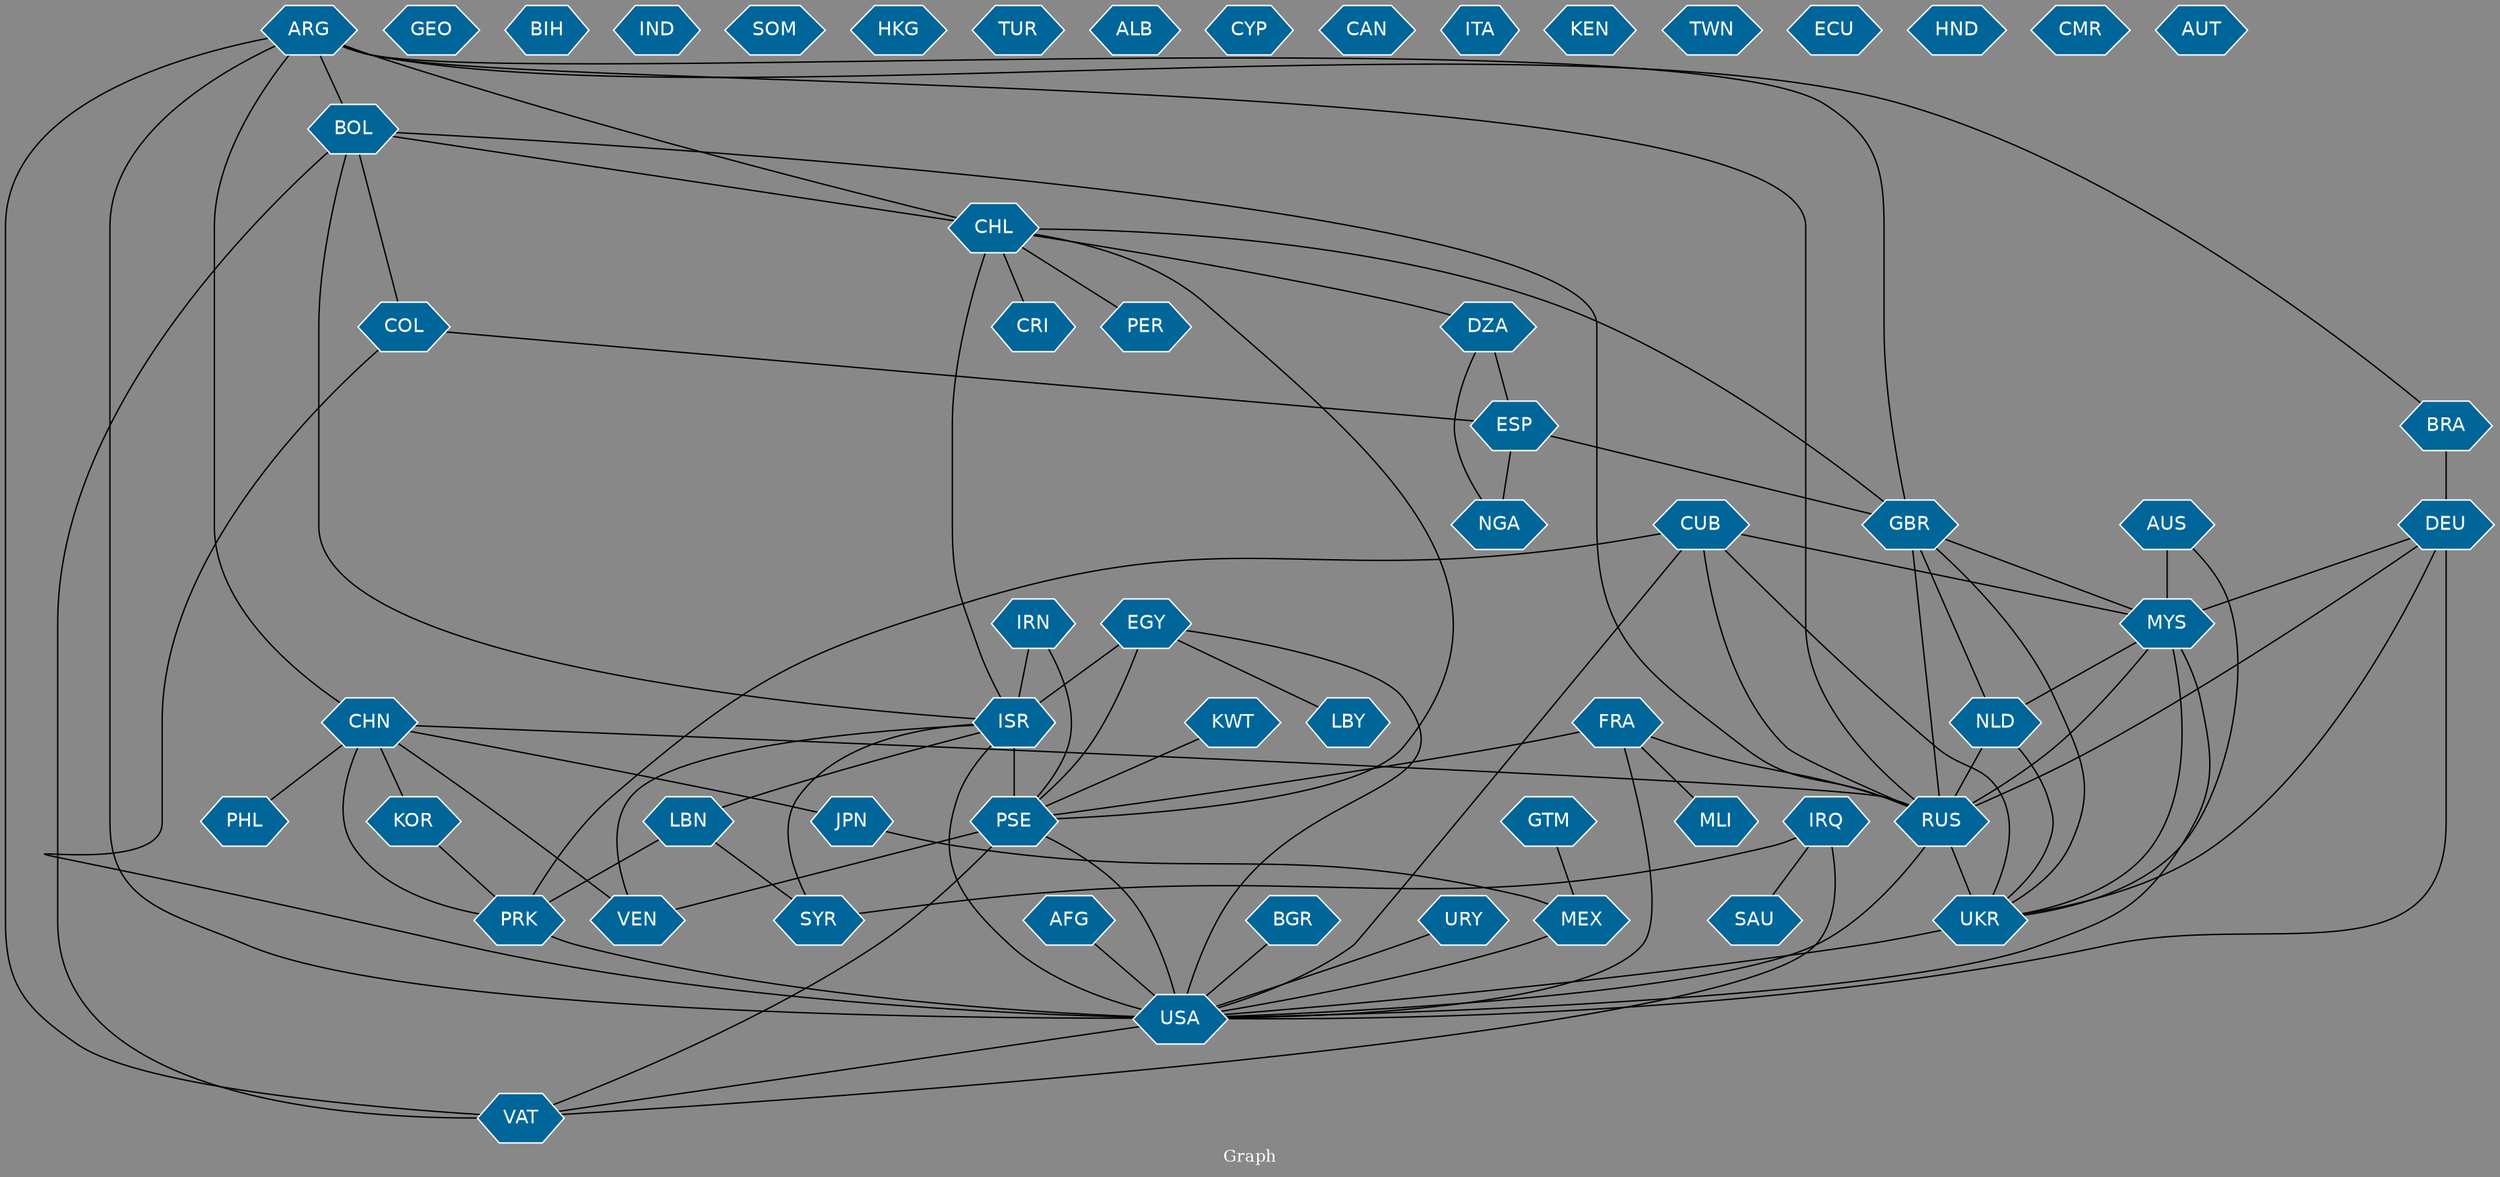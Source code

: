 // Countries together in item graph
graph {
	graph [bgcolor="#888888" fontcolor=white fontsize=12 label="Graph" outputorder=edgesfirst overlap=prism]
	node [color=white fillcolor="#006699" fontcolor=white fontname=Helvetica shape=hexagon style=filled]
	edge [arrowhead=open color=black fontcolor=white fontname=Courier fontsize=12]
		ISR [label=ISR]
		PSE [label=PSE]
		CHL [label=CHL]
		CHN [label=CHN]
		ARG [label=ARG]
		PER [label=PER]
		USA [label=USA]
		UKR [label=UKR]
		AFG [label=AFG]
		SYR [label=SYR]
		IRQ [label=IRQ]
		EGY [label=EGY]
		VAT [label=VAT]
		COL [label=COL]
		GEO [label=GEO]
		GBR [label=GBR]
		BOL [label=BOL]
		PRK [label=PRK]
		LBN [label=LBN]
		CRI [label=CRI]
		ESP [label=ESP]
		VEN [label=VEN]
		JPN [label=JPN]
		CUB [label=CUB]
		RUS [label=RUS]
		BIH [label=BIH]
		MYS [label=MYS]
		IRN [label=IRN]
		AUS [label=AUS]
		DEU [label=DEU]
		FRA [label=FRA]
		IND [label=IND]
		LBY [label=LBY]
		DZA [label=DZA]
		SOM [label=SOM]
		NGA [label=NGA]
		HKG [label=HKG]
		GTM [label=GTM]
		MEX [label=MEX]
		BRA [label=BRA]
		TUR [label=TUR]
		ALB [label=ALB]
		KOR [label=KOR]
		CYP [label=CYP]
		BGR [label=BGR]
		MLI [label=MLI]
		CAN [label=CAN]
		ITA [label=ITA]
		URY [label=URY]
		KWT [label=KWT]
		NLD [label=NLD]
		KEN [label=KEN]
		TWN [label=TWN]
		PHL [label=PHL]
		SAU [label=SAU]
		ECU [label=ECU]
		HND [label=HND]
		CMR [label=CMR]
		AUT [label=AUT]
			COL -- ESP [weight=1]
			USA -- VAT [weight=1]
			ARG -- USA [weight=3]
			URY -- USA [weight=1]
			MYS -- USA [weight=2]
			MYS -- RUS [weight=6]
			AFG -- USA [weight=2]
			ARG -- RUS [weight=2]
			ARG -- VAT [weight=1]
			CHL -- CRI [weight=1]
			PSE -- VAT [weight=1]
			DZA -- ESP [weight=2]
			IRN -- ISR [weight=3]
			CUB -- MYS [weight=1]
			CHN -- PRK [weight=1]
			CHL -- ISR [weight=3]
			FRA -- MLI [weight=1]
			PRK -- USA [weight=1]
			ARG -- CHN [weight=2]
			ISR -- LBN [weight=2]
			ISR -- VEN [weight=1]
			CUB -- RUS [weight=1]
			CHL -- PSE [weight=1]
			PSE -- VEN [weight=1]
			CHL -- PER [weight=2]
			KOR -- PRK [weight=1]
			DEU -- RUS [weight=3]
			BOL -- COL [weight=1]
			ESP -- NGA [weight=1]
			EGY -- PSE [weight=5]
			EGY -- ISR [weight=8]
			NLD -- UKR [weight=1]
			EGY -- USA [weight=1]
			CHN -- JPN [weight=1]
			CHN -- VEN [weight=1]
			LBN -- SYR [weight=1]
			UKR -- USA [weight=6]
			PSE -- USA [weight=9]
			IRQ -- SAU [weight=1]
			IRQ -- SYR [weight=2]
			ISR -- USA [weight=12]
			CHL -- GBR [weight=1]
			GBR -- RUS [weight=2]
			MYS -- UKR [weight=17]
			IRN -- PSE [weight=1]
			BOL -- VAT [weight=2]
			FRA -- USA [weight=1]
			ISR -- PSE [weight=92]
			NLD -- RUS [weight=2]
			KWT -- PSE [weight=1]
			ARG -- BOL [weight=1]
			BOL -- ISR [weight=1]
			ARG -- CHL [weight=1]
			MEX -- USA [weight=1]
			COL -- USA [weight=1]
			GBR -- NLD [weight=2]
			CHN -- PHL [weight=1]
			RUS -- UKR [weight=35]
			BGR -- USA [weight=1]
			DZA -- NGA [weight=1]
			GTM -- MEX [weight=2]
			FRA -- RUS [weight=1]
			FRA -- PSE [weight=1]
			JPN -- MEX [weight=1]
			CUB -- UKR [weight=1]
			ESP -- GBR [weight=1]
			BOL -- RUS [weight=1]
			EGY -- LBY [weight=2]
			CHN -- KOR [weight=1]
			DEU -- MYS [weight=1]
			AUS -- UKR [weight=1]
			DEU -- UKR [weight=1]
			MYS -- NLD [weight=2]
			ISR -- SYR [weight=1]
			ARG -- BRA [weight=1]
			CHL -- DZA [weight=1]
			LBN -- PRK [weight=1]
			ARG -- GBR [weight=1]
			GBR -- UKR [weight=1]
			CHN -- RUS [weight=1]
			RUS -- USA [weight=7]
			DEU -- USA [weight=8]
			CUB -- USA [weight=1]
			CUB -- PRK [weight=1]
			BOL -- CHL [weight=2]
			GBR -- MYS [weight=1]
			IRQ -- VAT [weight=1]
			BRA -- DEU [weight=2]
			AUS -- MYS [weight=2]
}